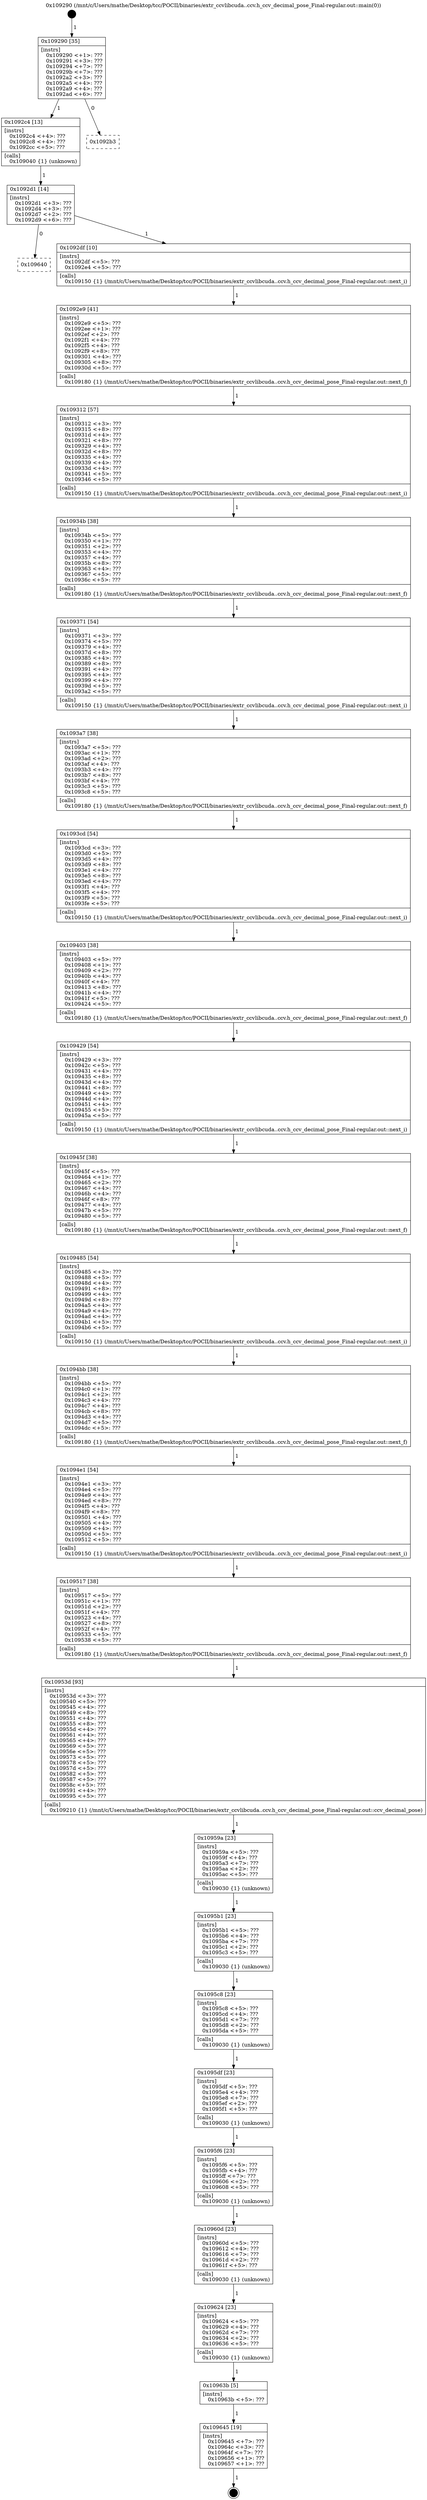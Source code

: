 digraph "0x109290" {
  label = "0x109290 (/mnt/c/Users/mathe/Desktop/tcc/POCII/binaries/extr_ccvlibcuda..ccv.h_ccv_decimal_pose_Final-regular.out::main(0))"
  labelloc = "t"
  node[shape=record]

  Entry [label="",width=0.3,height=0.3,shape=circle,fillcolor=black,style=filled]
  "0x109290" [label="{
     0x109290 [35]\l
     | [instrs]\l
     &nbsp;&nbsp;0x109290 \<+1\>: ???\l
     &nbsp;&nbsp;0x109291 \<+3\>: ???\l
     &nbsp;&nbsp;0x109294 \<+7\>: ???\l
     &nbsp;&nbsp;0x10929b \<+7\>: ???\l
     &nbsp;&nbsp;0x1092a2 \<+3\>: ???\l
     &nbsp;&nbsp;0x1092a5 \<+4\>: ???\l
     &nbsp;&nbsp;0x1092a9 \<+4\>: ???\l
     &nbsp;&nbsp;0x1092ad \<+6\>: ???\l
  }"]
  "0x1092c4" [label="{
     0x1092c4 [13]\l
     | [instrs]\l
     &nbsp;&nbsp;0x1092c4 \<+4\>: ???\l
     &nbsp;&nbsp;0x1092c8 \<+4\>: ???\l
     &nbsp;&nbsp;0x1092cc \<+5\>: ???\l
     | [calls]\l
     &nbsp;&nbsp;0x109040 \{1\} (unknown)\l
  }"]
  "0x1092b3" [label="{
     0x1092b3\l
  }", style=dashed]
  "0x1092d1" [label="{
     0x1092d1 [14]\l
     | [instrs]\l
     &nbsp;&nbsp;0x1092d1 \<+3\>: ???\l
     &nbsp;&nbsp;0x1092d4 \<+3\>: ???\l
     &nbsp;&nbsp;0x1092d7 \<+2\>: ???\l
     &nbsp;&nbsp;0x1092d9 \<+6\>: ???\l
  }"]
  "0x109640" [label="{
     0x109640\l
  }", style=dashed]
  "0x1092df" [label="{
     0x1092df [10]\l
     | [instrs]\l
     &nbsp;&nbsp;0x1092df \<+5\>: ???\l
     &nbsp;&nbsp;0x1092e4 \<+5\>: ???\l
     | [calls]\l
     &nbsp;&nbsp;0x109150 \{1\} (/mnt/c/Users/mathe/Desktop/tcc/POCII/binaries/extr_ccvlibcuda..ccv.h_ccv_decimal_pose_Final-regular.out::next_i)\l
  }"]
  Exit [label="",width=0.3,height=0.3,shape=circle,fillcolor=black,style=filled,peripheries=2]
  "0x1092e9" [label="{
     0x1092e9 [41]\l
     | [instrs]\l
     &nbsp;&nbsp;0x1092e9 \<+5\>: ???\l
     &nbsp;&nbsp;0x1092ee \<+1\>: ???\l
     &nbsp;&nbsp;0x1092ef \<+2\>: ???\l
     &nbsp;&nbsp;0x1092f1 \<+4\>: ???\l
     &nbsp;&nbsp;0x1092f5 \<+4\>: ???\l
     &nbsp;&nbsp;0x1092f9 \<+8\>: ???\l
     &nbsp;&nbsp;0x109301 \<+4\>: ???\l
     &nbsp;&nbsp;0x109305 \<+8\>: ???\l
     &nbsp;&nbsp;0x10930d \<+5\>: ???\l
     | [calls]\l
     &nbsp;&nbsp;0x109180 \{1\} (/mnt/c/Users/mathe/Desktop/tcc/POCII/binaries/extr_ccvlibcuda..ccv.h_ccv_decimal_pose_Final-regular.out::next_f)\l
  }"]
  "0x109312" [label="{
     0x109312 [57]\l
     | [instrs]\l
     &nbsp;&nbsp;0x109312 \<+3\>: ???\l
     &nbsp;&nbsp;0x109315 \<+8\>: ???\l
     &nbsp;&nbsp;0x10931d \<+4\>: ???\l
     &nbsp;&nbsp;0x109321 \<+8\>: ???\l
     &nbsp;&nbsp;0x109329 \<+4\>: ???\l
     &nbsp;&nbsp;0x10932d \<+8\>: ???\l
     &nbsp;&nbsp;0x109335 \<+4\>: ???\l
     &nbsp;&nbsp;0x109339 \<+4\>: ???\l
     &nbsp;&nbsp;0x10933d \<+4\>: ???\l
     &nbsp;&nbsp;0x109341 \<+5\>: ???\l
     &nbsp;&nbsp;0x109346 \<+5\>: ???\l
     | [calls]\l
     &nbsp;&nbsp;0x109150 \{1\} (/mnt/c/Users/mathe/Desktop/tcc/POCII/binaries/extr_ccvlibcuda..ccv.h_ccv_decimal_pose_Final-regular.out::next_i)\l
  }"]
  "0x10934b" [label="{
     0x10934b [38]\l
     | [instrs]\l
     &nbsp;&nbsp;0x10934b \<+5\>: ???\l
     &nbsp;&nbsp;0x109350 \<+1\>: ???\l
     &nbsp;&nbsp;0x109351 \<+2\>: ???\l
     &nbsp;&nbsp;0x109353 \<+4\>: ???\l
     &nbsp;&nbsp;0x109357 \<+4\>: ???\l
     &nbsp;&nbsp;0x10935b \<+8\>: ???\l
     &nbsp;&nbsp;0x109363 \<+4\>: ???\l
     &nbsp;&nbsp;0x109367 \<+5\>: ???\l
     &nbsp;&nbsp;0x10936c \<+5\>: ???\l
     | [calls]\l
     &nbsp;&nbsp;0x109180 \{1\} (/mnt/c/Users/mathe/Desktop/tcc/POCII/binaries/extr_ccvlibcuda..ccv.h_ccv_decimal_pose_Final-regular.out::next_f)\l
  }"]
  "0x109371" [label="{
     0x109371 [54]\l
     | [instrs]\l
     &nbsp;&nbsp;0x109371 \<+3\>: ???\l
     &nbsp;&nbsp;0x109374 \<+5\>: ???\l
     &nbsp;&nbsp;0x109379 \<+4\>: ???\l
     &nbsp;&nbsp;0x10937d \<+8\>: ???\l
     &nbsp;&nbsp;0x109385 \<+4\>: ???\l
     &nbsp;&nbsp;0x109389 \<+8\>: ???\l
     &nbsp;&nbsp;0x109391 \<+4\>: ???\l
     &nbsp;&nbsp;0x109395 \<+4\>: ???\l
     &nbsp;&nbsp;0x109399 \<+4\>: ???\l
     &nbsp;&nbsp;0x10939d \<+5\>: ???\l
     &nbsp;&nbsp;0x1093a2 \<+5\>: ???\l
     | [calls]\l
     &nbsp;&nbsp;0x109150 \{1\} (/mnt/c/Users/mathe/Desktop/tcc/POCII/binaries/extr_ccvlibcuda..ccv.h_ccv_decimal_pose_Final-regular.out::next_i)\l
  }"]
  "0x1093a7" [label="{
     0x1093a7 [38]\l
     | [instrs]\l
     &nbsp;&nbsp;0x1093a7 \<+5\>: ???\l
     &nbsp;&nbsp;0x1093ac \<+1\>: ???\l
     &nbsp;&nbsp;0x1093ad \<+2\>: ???\l
     &nbsp;&nbsp;0x1093af \<+4\>: ???\l
     &nbsp;&nbsp;0x1093b3 \<+4\>: ???\l
     &nbsp;&nbsp;0x1093b7 \<+8\>: ???\l
     &nbsp;&nbsp;0x1093bf \<+4\>: ???\l
     &nbsp;&nbsp;0x1093c3 \<+5\>: ???\l
     &nbsp;&nbsp;0x1093c8 \<+5\>: ???\l
     | [calls]\l
     &nbsp;&nbsp;0x109180 \{1\} (/mnt/c/Users/mathe/Desktop/tcc/POCII/binaries/extr_ccvlibcuda..ccv.h_ccv_decimal_pose_Final-regular.out::next_f)\l
  }"]
  "0x1093cd" [label="{
     0x1093cd [54]\l
     | [instrs]\l
     &nbsp;&nbsp;0x1093cd \<+3\>: ???\l
     &nbsp;&nbsp;0x1093d0 \<+5\>: ???\l
     &nbsp;&nbsp;0x1093d5 \<+4\>: ???\l
     &nbsp;&nbsp;0x1093d9 \<+8\>: ???\l
     &nbsp;&nbsp;0x1093e1 \<+4\>: ???\l
     &nbsp;&nbsp;0x1093e5 \<+8\>: ???\l
     &nbsp;&nbsp;0x1093ed \<+4\>: ???\l
     &nbsp;&nbsp;0x1093f1 \<+4\>: ???\l
     &nbsp;&nbsp;0x1093f5 \<+4\>: ???\l
     &nbsp;&nbsp;0x1093f9 \<+5\>: ???\l
     &nbsp;&nbsp;0x1093fe \<+5\>: ???\l
     | [calls]\l
     &nbsp;&nbsp;0x109150 \{1\} (/mnt/c/Users/mathe/Desktop/tcc/POCII/binaries/extr_ccvlibcuda..ccv.h_ccv_decimal_pose_Final-regular.out::next_i)\l
  }"]
  "0x109403" [label="{
     0x109403 [38]\l
     | [instrs]\l
     &nbsp;&nbsp;0x109403 \<+5\>: ???\l
     &nbsp;&nbsp;0x109408 \<+1\>: ???\l
     &nbsp;&nbsp;0x109409 \<+2\>: ???\l
     &nbsp;&nbsp;0x10940b \<+4\>: ???\l
     &nbsp;&nbsp;0x10940f \<+4\>: ???\l
     &nbsp;&nbsp;0x109413 \<+8\>: ???\l
     &nbsp;&nbsp;0x10941b \<+4\>: ???\l
     &nbsp;&nbsp;0x10941f \<+5\>: ???\l
     &nbsp;&nbsp;0x109424 \<+5\>: ???\l
     | [calls]\l
     &nbsp;&nbsp;0x109180 \{1\} (/mnt/c/Users/mathe/Desktop/tcc/POCII/binaries/extr_ccvlibcuda..ccv.h_ccv_decimal_pose_Final-regular.out::next_f)\l
  }"]
  "0x109429" [label="{
     0x109429 [54]\l
     | [instrs]\l
     &nbsp;&nbsp;0x109429 \<+3\>: ???\l
     &nbsp;&nbsp;0x10942c \<+5\>: ???\l
     &nbsp;&nbsp;0x109431 \<+4\>: ???\l
     &nbsp;&nbsp;0x109435 \<+8\>: ???\l
     &nbsp;&nbsp;0x10943d \<+4\>: ???\l
     &nbsp;&nbsp;0x109441 \<+8\>: ???\l
     &nbsp;&nbsp;0x109449 \<+4\>: ???\l
     &nbsp;&nbsp;0x10944d \<+4\>: ???\l
     &nbsp;&nbsp;0x109451 \<+4\>: ???\l
     &nbsp;&nbsp;0x109455 \<+5\>: ???\l
     &nbsp;&nbsp;0x10945a \<+5\>: ???\l
     | [calls]\l
     &nbsp;&nbsp;0x109150 \{1\} (/mnt/c/Users/mathe/Desktop/tcc/POCII/binaries/extr_ccvlibcuda..ccv.h_ccv_decimal_pose_Final-regular.out::next_i)\l
  }"]
  "0x10945f" [label="{
     0x10945f [38]\l
     | [instrs]\l
     &nbsp;&nbsp;0x10945f \<+5\>: ???\l
     &nbsp;&nbsp;0x109464 \<+1\>: ???\l
     &nbsp;&nbsp;0x109465 \<+2\>: ???\l
     &nbsp;&nbsp;0x109467 \<+4\>: ???\l
     &nbsp;&nbsp;0x10946b \<+4\>: ???\l
     &nbsp;&nbsp;0x10946f \<+8\>: ???\l
     &nbsp;&nbsp;0x109477 \<+4\>: ???\l
     &nbsp;&nbsp;0x10947b \<+5\>: ???\l
     &nbsp;&nbsp;0x109480 \<+5\>: ???\l
     | [calls]\l
     &nbsp;&nbsp;0x109180 \{1\} (/mnt/c/Users/mathe/Desktop/tcc/POCII/binaries/extr_ccvlibcuda..ccv.h_ccv_decimal_pose_Final-regular.out::next_f)\l
  }"]
  "0x109485" [label="{
     0x109485 [54]\l
     | [instrs]\l
     &nbsp;&nbsp;0x109485 \<+3\>: ???\l
     &nbsp;&nbsp;0x109488 \<+5\>: ???\l
     &nbsp;&nbsp;0x10948d \<+4\>: ???\l
     &nbsp;&nbsp;0x109491 \<+8\>: ???\l
     &nbsp;&nbsp;0x109499 \<+4\>: ???\l
     &nbsp;&nbsp;0x10949d \<+8\>: ???\l
     &nbsp;&nbsp;0x1094a5 \<+4\>: ???\l
     &nbsp;&nbsp;0x1094a9 \<+4\>: ???\l
     &nbsp;&nbsp;0x1094ad \<+4\>: ???\l
     &nbsp;&nbsp;0x1094b1 \<+5\>: ???\l
     &nbsp;&nbsp;0x1094b6 \<+5\>: ???\l
     | [calls]\l
     &nbsp;&nbsp;0x109150 \{1\} (/mnt/c/Users/mathe/Desktop/tcc/POCII/binaries/extr_ccvlibcuda..ccv.h_ccv_decimal_pose_Final-regular.out::next_i)\l
  }"]
  "0x1094bb" [label="{
     0x1094bb [38]\l
     | [instrs]\l
     &nbsp;&nbsp;0x1094bb \<+5\>: ???\l
     &nbsp;&nbsp;0x1094c0 \<+1\>: ???\l
     &nbsp;&nbsp;0x1094c1 \<+2\>: ???\l
     &nbsp;&nbsp;0x1094c3 \<+4\>: ???\l
     &nbsp;&nbsp;0x1094c7 \<+4\>: ???\l
     &nbsp;&nbsp;0x1094cb \<+8\>: ???\l
     &nbsp;&nbsp;0x1094d3 \<+4\>: ???\l
     &nbsp;&nbsp;0x1094d7 \<+5\>: ???\l
     &nbsp;&nbsp;0x1094dc \<+5\>: ???\l
     | [calls]\l
     &nbsp;&nbsp;0x109180 \{1\} (/mnt/c/Users/mathe/Desktop/tcc/POCII/binaries/extr_ccvlibcuda..ccv.h_ccv_decimal_pose_Final-regular.out::next_f)\l
  }"]
  "0x1094e1" [label="{
     0x1094e1 [54]\l
     | [instrs]\l
     &nbsp;&nbsp;0x1094e1 \<+3\>: ???\l
     &nbsp;&nbsp;0x1094e4 \<+5\>: ???\l
     &nbsp;&nbsp;0x1094e9 \<+4\>: ???\l
     &nbsp;&nbsp;0x1094ed \<+8\>: ???\l
     &nbsp;&nbsp;0x1094f5 \<+4\>: ???\l
     &nbsp;&nbsp;0x1094f9 \<+8\>: ???\l
     &nbsp;&nbsp;0x109501 \<+4\>: ???\l
     &nbsp;&nbsp;0x109505 \<+4\>: ???\l
     &nbsp;&nbsp;0x109509 \<+4\>: ???\l
     &nbsp;&nbsp;0x10950d \<+5\>: ???\l
     &nbsp;&nbsp;0x109512 \<+5\>: ???\l
     | [calls]\l
     &nbsp;&nbsp;0x109150 \{1\} (/mnt/c/Users/mathe/Desktop/tcc/POCII/binaries/extr_ccvlibcuda..ccv.h_ccv_decimal_pose_Final-regular.out::next_i)\l
  }"]
  "0x109517" [label="{
     0x109517 [38]\l
     | [instrs]\l
     &nbsp;&nbsp;0x109517 \<+5\>: ???\l
     &nbsp;&nbsp;0x10951c \<+1\>: ???\l
     &nbsp;&nbsp;0x10951d \<+2\>: ???\l
     &nbsp;&nbsp;0x10951f \<+4\>: ???\l
     &nbsp;&nbsp;0x109523 \<+4\>: ???\l
     &nbsp;&nbsp;0x109527 \<+8\>: ???\l
     &nbsp;&nbsp;0x10952f \<+4\>: ???\l
     &nbsp;&nbsp;0x109533 \<+5\>: ???\l
     &nbsp;&nbsp;0x109538 \<+5\>: ???\l
     | [calls]\l
     &nbsp;&nbsp;0x109180 \{1\} (/mnt/c/Users/mathe/Desktop/tcc/POCII/binaries/extr_ccvlibcuda..ccv.h_ccv_decimal_pose_Final-regular.out::next_f)\l
  }"]
  "0x10953d" [label="{
     0x10953d [93]\l
     | [instrs]\l
     &nbsp;&nbsp;0x10953d \<+3\>: ???\l
     &nbsp;&nbsp;0x109540 \<+5\>: ???\l
     &nbsp;&nbsp;0x109545 \<+4\>: ???\l
     &nbsp;&nbsp;0x109549 \<+8\>: ???\l
     &nbsp;&nbsp;0x109551 \<+4\>: ???\l
     &nbsp;&nbsp;0x109555 \<+8\>: ???\l
     &nbsp;&nbsp;0x10955d \<+4\>: ???\l
     &nbsp;&nbsp;0x109561 \<+4\>: ???\l
     &nbsp;&nbsp;0x109565 \<+4\>: ???\l
     &nbsp;&nbsp;0x109569 \<+5\>: ???\l
     &nbsp;&nbsp;0x10956e \<+5\>: ???\l
     &nbsp;&nbsp;0x109573 \<+5\>: ???\l
     &nbsp;&nbsp;0x109578 \<+5\>: ???\l
     &nbsp;&nbsp;0x10957d \<+5\>: ???\l
     &nbsp;&nbsp;0x109582 \<+5\>: ???\l
     &nbsp;&nbsp;0x109587 \<+5\>: ???\l
     &nbsp;&nbsp;0x10958c \<+5\>: ???\l
     &nbsp;&nbsp;0x109591 \<+4\>: ???\l
     &nbsp;&nbsp;0x109595 \<+5\>: ???\l
     | [calls]\l
     &nbsp;&nbsp;0x109210 \{1\} (/mnt/c/Users/mathe/Desktop/tcc/POCII/binaries/extr_ccvlibcuda..ccv.h_ccv_decimal_pose_Final-regular.out::ccv_decimal_pose)\l
  }"]
  "0x10959a" [label="{
     0x10959a [23]\l
     | [instrs]\l
     &nbsp;&nbsp;0x10959a \<+5\>: ???\l
     &nbsp;&nbsp;0x10959f \<+4\>: ???\l
     &nbsp;&nbsp;0x1095a3 \<+7\>: ???\l
     &nbsp;&nbsp;0x1095aa \<+2\>: ???\l
     &nbsp;&nbsp;0x1095ac \<+5\>: ???\l
     | [calls]\l
     &nbsp;&nbsp;0x109030 \{1\} (unknown)\l
  }"]
  "0x1095b1" [label="{
     0x1095b1 [23]\l
     | [instrs]\l
     &nbsp;&nbsp;0x1095b1 \<+5\>: ???\l
     &nbsp;&nbsp;0x1095b6 \<+4\>: ???\l
     &nbsp;&nbsp;0x1095ba \<+7\>: ???\l
     &nbsp;&nbsp;0x1095c1 \<+2\>: ???\l
     &nbsp;&nbsp;0x1095c3 \<+5\>: ???\l
     | [calls]\l
     &nbsp;&nbsp;0x109030 \{1\} (unknown)\l
  }"]
  "0x1095c8" [label="{
     0x1095c8 [23]\l
     | [instrs]\l
     &nbsp;&nbsp;0x1095c8 \<+5\>: ???\l
     &nbsp;&nbsp;0x1095cd \<+4\>: ???\l
     &nbsp;&nbsp;0x1095d1 \<+7\>: ???\l
     &nbsp;&nbsp;0x1095d8 \<+2\>: ???\l
     &nbsp;&nbsp;0x1095da \<+5\>: ???\l
     | [calls]\l
     &nbsp;&nbsp;0x109030 \{1\} (unknown)\l
  }"]
  "0x1095df" [label="{
     0x1095df [23]\l
     | [instrs]\l
     &nbsp;&nbsp;0x1095df \<+5\>: ???\l
     &nbsp;&nbsp;0x1095e4 \<+4\>: ???\l
     &nbsp;&nbsp;0x1095e8 \<+7\>: ???\l
     &nbsp;&nbsp;0x1095ef \<+2\>: ???\l
     &nbsp;&nbsp;0x1095f1 \<+5\>: ???\l
     | [calls]\l
     &nbsp;&nbsp;0x109030 \{1\} (unknown)\l
  }"]
  "0x1095f6" [label="{
     0x1095f6 [23]\l
     | [instrs]\l
     &nbsp;&nbsp;0x1095f6 \<+5\>: ???\l
     &nbsp;&nbsp;0x1095fb \<+4\>: ???\l
     &nbsp;&nbsp;0x1095ff \<+7\>: ???\l
     &nbsp;&nbsp;0x109606 \<+2\>: ???\l
     &nbsp;&nbsp;0x109608 \<+5\>: ???\l
     | [calls]\l
     &nbsp;&nbsp;0x109030 \{1\} (unknown)\l
  }"]
  "0x10960d" [label="{
     0x10960d [23]\l
     | [instrs]\l
     &nbsp;&nbsp;0x10960d \<+5\>: ???\l
     &nbsp;&nbsp;0x109612 \<+4\>: ???\l
     &nbsp;&nbsp;0x109616 \<+7\>: ???\l
     &nbsp;&nbsp;0x10961d \<+2\>: ???\l
     &nbsp;&nbsp;0x10961f \<+5\>: ???\l
     | [calls]\l
     &nbsp;&nbsp;0x109030 \{1\} (unknown)\l
  }"]
  "0x109624" [label="{
     0x109624 [23]\l
     | [instrs]\l
     &nbsp;&nbsp;0x109624 \<+5\>: ???\l
     &nbsp;&nbsp;0x109629 \<+4\>: ???\l
     &nbsp;&nbsp;0x10962d \<+7\>: ???\l
     &nbsp;&nbsp;0x109634 \<+2\>: ???\l
     &nbsp;&nbsp;0x109636 \<+5\>: ???\l
     | [calls]\l
     &nbsp;&nbsp;0x109030 \{1\} (unknown)\l
  }"]
  "0x10963b" [label="{
     0x10963b [5]\l
     | [instrs]\l
     &nbsp;&nbsp;0x10963b \<+5\>: ???\l
  }"]
  "0x109645" [label="{
     0x109645 [19]\l
     | [instrs]\l
     &nbsp;&nbsp;0x109645 \<+7\>: ???\l
     &nbsp;&nbsp;0x10964c \<+3\>: ???\l
     &nbsp;&nbsp;0x10964f \<+7\>: ???\l
     &nbsp;&nbsp;0x109656 \<+1\>: ???\l
     &nbsp;&nbsp;0x109657 \<+1\>: ???\l
  }"]
  Entry -> "0x109290" [label=" 1"]
  "0x109290" -> "0x1092c4" [label=" 1"]
  "0x109290" -> "0x1092b3" [label=" 0"]
  "0x1092c4" -> "0x1092d1" [label=" 1"]
  "0x1092d1" -> "0x109640" [label=" 0"]
  "0x1092d1" -> "0x1092df" [label=" 1"]
  "0x109645" -> Exit [label=" 1"]
  "0x1092df" -> "0x1092e9" [label=" 1"]
  "0x1092e9" -> "0x109312" [label=" 1"]
  "0x109312" -> "0x10934b" [label=" 1"]
  "0x10934b" -> "0x109371" [label=" 1"]
  "0x109371" -> "0x1093a7" [label=" 1"]
  "0x1093a7" -> "0x1093cd" [label=" 1"]
  "0x1093cd" -> "0x109403" [label=" 1"]
  "0x109403" -> "0x109429" [label=" 1"]
  "0x109429" -> "0x10945f" [label=" 1"]
  "0x10945f" -> "0x109485" [label=" 1"]
  "0x109485" -> "0x1094bb" [label=" 1"]
  "0x1094bb" -> "0x1094e1" [label=" 1"]
  "0x1094e1" -> "0x109517" [label=" 1"]
  "0x109517" -> "0x10953d" [label=" 1"]
  "0x10953d" -> "0x10959a" [label=" 1"]
  "0x10959a" -> "0x1095b1" [label=" 1"]
  "0x1095b1" -> "0x1095c8" [label=" 1"]
  "0x1095c8" -> "0x1095df" [label=" 1"]
  "0x1095df" -> "0x1095f6" [label=" 1"]
  "0x1095f6" -> "0x10960d" [label=" 1"]
  "0x10960d" -> "0x109624" [label=" 1"]
  "0x109624" -> "0x10963b" [label=" 1"]
  "0x10963b" -> "0x109645" [label=" 1"]
}
